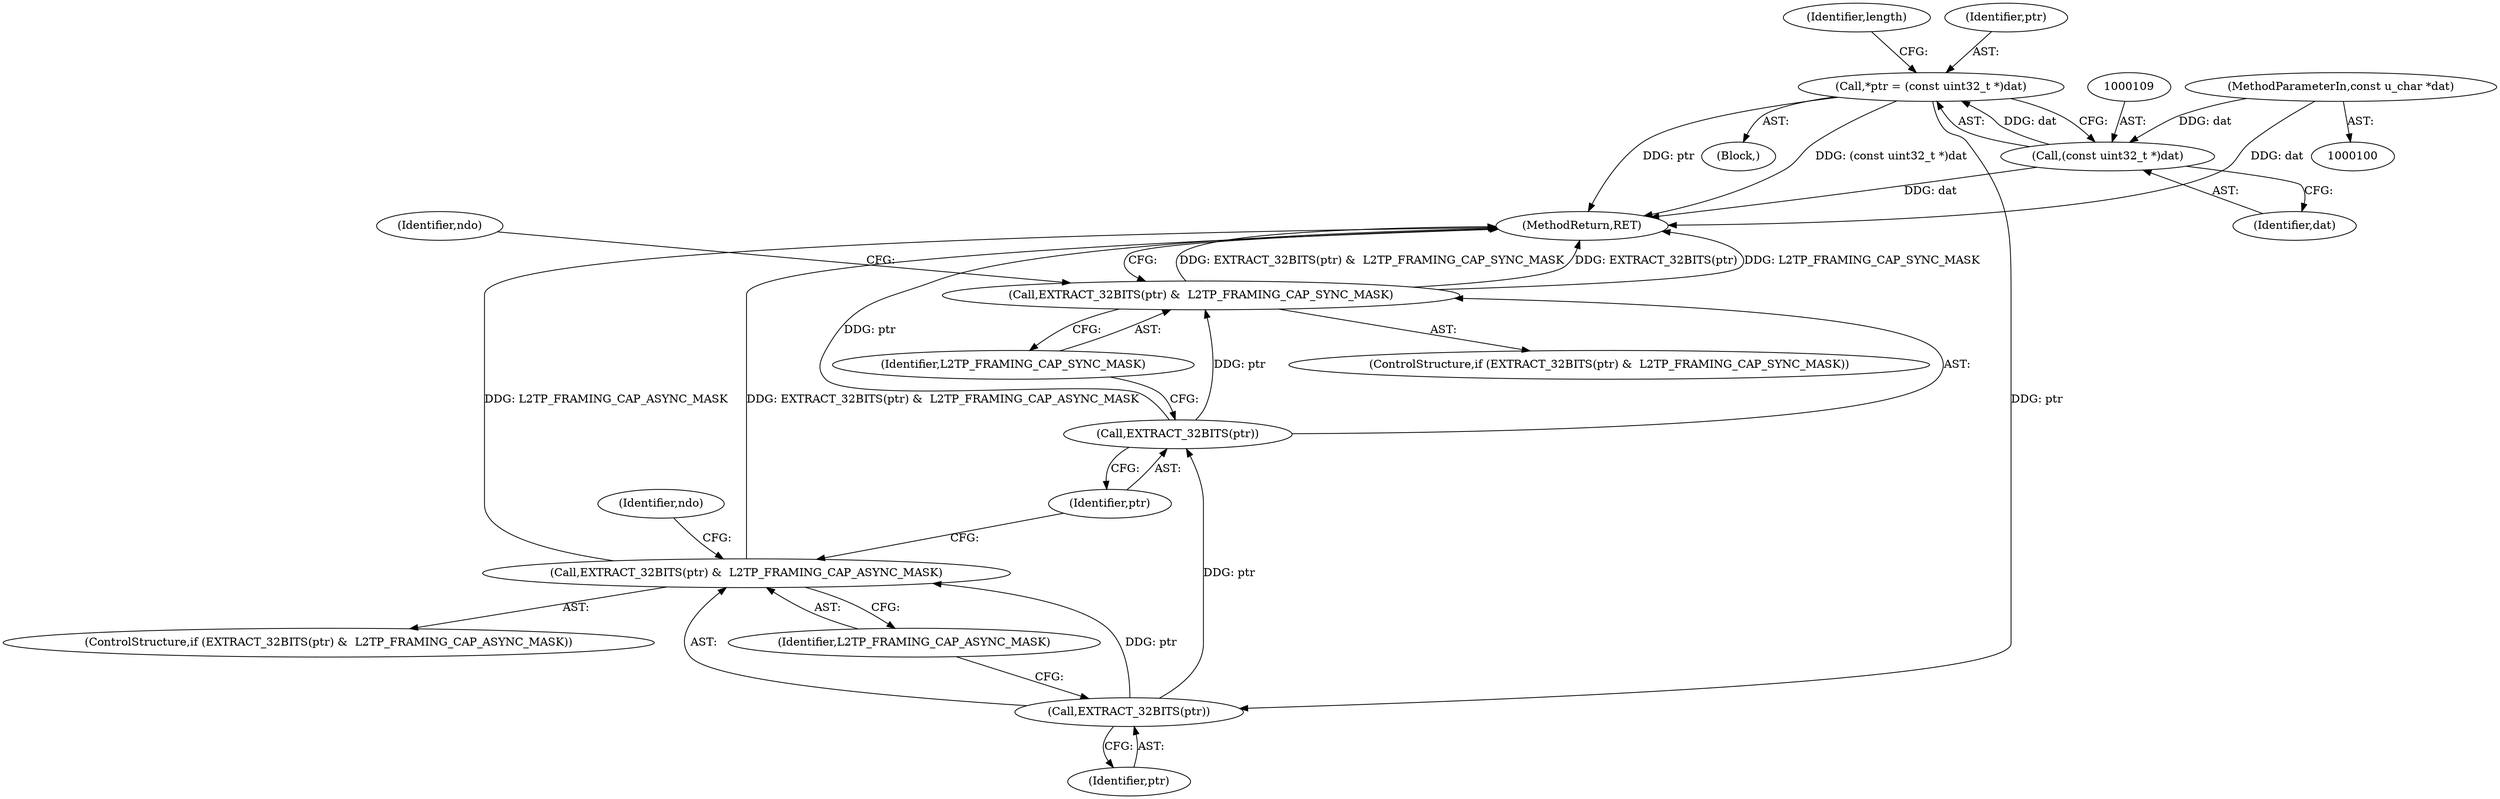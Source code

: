 digraph "0_tcpdump_cc4a7391c616be7a64ed65742ef9ed3f106eb165_4@pointer" {
"1000106" [label="(Call,*ptr = (const uint32_t *)dat)"];
"1000108" [label="(Call,(const uint32_t *)dat)"];
"1000102" [label="(MethodParameterIn,const u_char *dat)"];
"1000123" [label="(Call,EXTRACT_32BITS(ptr))"];
"1000122" [label="(Call,EXTRACT_32BITS(ptr) &  L2TP_FRAMING_CAP_ASYNC_MASK)"];
"1000133" [label="(Call,EXTRACT_32BITS(ptr))"];
"1000132" [label="(Call,EXTRACT_32BITS(ptr) &  L2TP_FRAMING_CAP_SYNC_MASK)"];
"1000104" [label="(Block,)"];
"1000113" [label="(Identifier,length)"];
"1000135" [label="(Identifier,L2TP_FRAMING_CAP_SYNC_MASK)"];
"1000124" [label="(Identifier,ptr)"];
"1000133" [label="(Call,EXTRACT_32BITS(ptr))"];
"1000134" [label="(Identifier,ptr)"];
"1000129" [label="(Identifier,ndo)"];
"1000123" [label="(Call,EXTRACT_32BITS(ptr))"];
"1000121" [label="(ControlStructure,if (EXTRACT_32BITS(ptr) &  L2TP_FRAMING_CAP_ASYNC_MASK))"];
"1000110" [label="(Identifier,dat)"];
"1000108" [label="(Call,(const uint32_t *)dat)"];
"1000131" [label="(ControlStructure,if (EXTRACT_32BITS(ptr) &  L2TP_FRAMING_CAP_SYNC_MASK))"];
"1000106" [label="(Call,*ptr = (const uint32_t *)dat)"];
"1000139" [label="(Identifier,ndo)"];
"1000122" [label="(Call,EXTRACT_32BITS(ptr) &  L2TP_FRAMING_CAP_ASYNC_MASK)"];
"1000125" [label="(Identifier,L2TP_FRAMING_CAP_ASYNC_MASK)"];
"1000102" [label="(MethodParameterIn,const u_char *dat)"];
"1000132" [label="(Call,EXTRACT_32BITS(ptr) &  L2TP_FRAMING_CAP_SYNC_MASK)"];
"1000107" [label="(Identifier,ptr)"];
"1000141" [label="(MethodReturn,RET)"];
"1000106" -> "1000104"  [label="AST: "];
"1000106" -> "1000108"  [label="CFG: "];
"1000107" -> "1000106"  [label="AST: "];
"1000108" -> "1000106"  [label="AST: "];
"1000113" -> "1000106"  [label="CFG: "];
"1000106" -> "1000141"  [label="DDG: (const uint32_t *)dat"];
"1000106" -> "1000141"  [label="DDG: ptr"];
"1000108" -> "1000106"  [label="DDG: dat"];
"1000106" -> "1000123"  [label="DDG: ptr"];
"1000108" -> "1000110"  [label="CFG: "];
"1000109" -> "1000108"  [label="AST: "];
"1000110" -> "1000108"  [label="AST: "];
"1000108" -> "1000141"  [label="DDG: dat"];
"1000102" -> "1000108"  [label="DDG: dat"];
"1000102" -> "1000100"  [label="AST: "];
"1000102" -> "1000141"  [label="DDG: dat"];
"1000123" -> "1000122"  [label="AST: "];
"1000123" -> "1000124"  [label="CFG: "];
"1000124" -> "1000123"  [label="AST: "];
"1000125" -> "1000123"  [label="CFG: "];
"1000123" -> "1000122"  [label="DDG: ptr"];
"1000123" -> "1000133"  [label="DDG: ptr"];
"1000122" -> "1000121"  [label="AST: "];
"1000122" -> "1000125"  [label="CFG: "];
"1000125" -> "1000122"  [label="AST: "];
"1000129" -> "1000122"  [label="CFG: "];
"1000134" -> "1000122"  [label="CFG: "];
"1000122" -> "1000141"  [label="DDG: L2TP_FRAMING_CAP_ASYNC_MASK"];
"1000122" -> "1000141"  [label="DDG: EXTRACT_32BITS(ptr) &  L2TP_FRAMING_CAP_ASYNC_MASK"];
"1000133" -> "1000132"  [label="AST: "];
"1000133" -> "1000134"  [label="CFG: "];
"1000134" -> "1000133"  [label="AST: "];
"1000135" -> "1000133"  [label="CFG: "];
"1000133" -> "1000141"  [label="DDG: ptr"];
"1000133" -> "1000132"  [label="DDG: ptr"];
"1000132" -> "1000131"  [label="AST: "];
"1000132" -> "1000135"  [label="CFG: "];
"1000135" -> "1000132"  [label="AST: "];
"1000139" -> "1000132"  [label="CFG: "];
"1000141" -> "1000132"  [label="CFG: "];
"1000132" -> "1000141"  [label="DDG: EXTRACT_32BITS(ptr) &  L2TP_FRAMING_CAP_SYNC_MASK"];
"1000132" -> "1000141"  [label="DDG: EXTRACT_32BITS(ptr)"];
"1000132" -> "1000141"  [label="DDG: L2TP_FRAMING_CAP_SYNC_MASK"];
}
